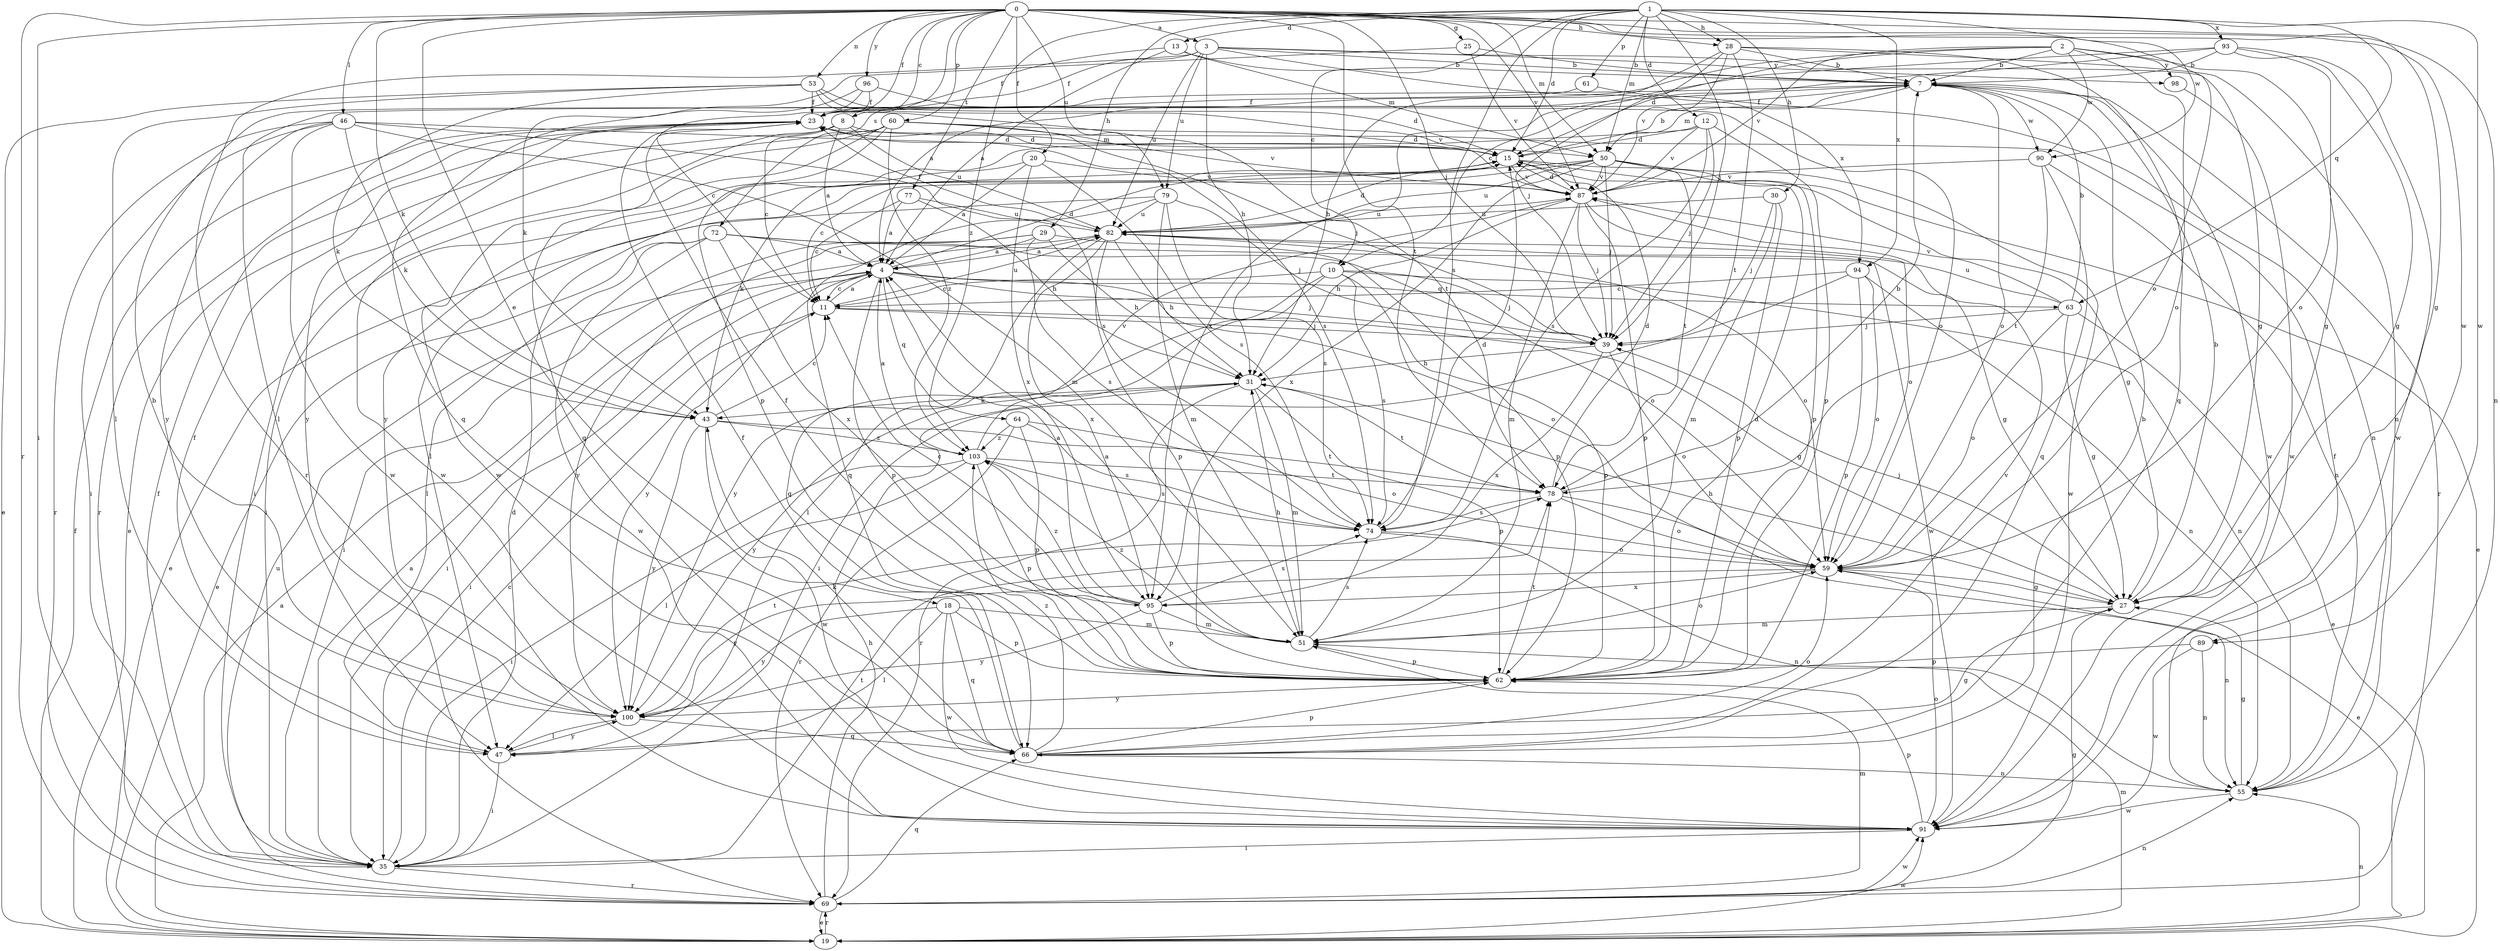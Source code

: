 strict digraph  {
0;
1;
2;
3;
4;
7;
8;
10;
11;
12;
13;
15;
18;
19;
20;
23;
25;
27;
28;
29;
30;
31;
35;
39;
43;
46;
47;
50;
51;
53;
55;
59;
60;
61;
62;
63;
64;
66;
69;
72;
74;
77;
78;
79;
82;
87;
89;
90;
91;
93;
94;
95;
96;
98;
100;
103;
0 -> 3  [label=a];
0 -> 8  [label=c];
0 -> 18  [label=e];
0 -> 20  [label=f];
0 -> 23  [label=f];
0 -> 25  [label=g];
0 -> 27  [label=g];
0 -> 28  [label=h];
0 -> 35  [label=i];
0 -> 39  [label=j];
0 -> 43  [label=k];
0 -> 46  [label=l];
0 -> 50  [label=m];
0 -> 53  [label=n];
0 -> 55  [label=n];
0 -> 59  [label=o];
0 -> 60  [label=p];
0 -> 69  [label=r];
0 -> 72  [label=s];
0 -> 77  [label=t];
0 -> 78  [label=t];
0 -> 79  [label=u];
0 -> 87  [label=v];
0 -> 89  [label=w];
0 -> 96  [label=y];
1 -> 10  [label=c];
1 -> 12  [label=d];
1 -> 13  [label=d];
1 -> 15  [label=d];
1 -> 28  [label=h];
1 -> 29  [label=h];
1 -> 30  [label=h];
1 -> 39  [label=j];
1 -> 50  [label=m];
1 -> 61  [label=p];
1 -> 63  [label=q];
1 -> 74  [label=s];
1 -> 89  [label=w];
1 -> 90  [label=w];
1 -> 93  [label=x];
1 -> 94  [label=x];
1 -> 103  [label=z];
2 -> 4  [label=a];
2 -> 7  [label=b];
2 -> 10  [label=c];
2 -> 27  [label=g];
2 -> 59  [label=o];
2 -> 87  [label=v];
2 -> 90  [label=w];
2 -> 98  [label=y];
3 -> 7  [label=b];
3 -> 23  [label=f];
3 -> 27  [label=g];
3 -> 31  [label=h];
3 -> 69  [label=r];
3 -> 79  [label=u];
3 -> 82  [label=u];
3 -> 94  [label=x];
3 -> 98  [label=y];
4 -> 11  [label=c];
4 -> 15  [label=d];
4 -> 35  [label=i];
4 -> 39  [label=j];
4 -> 59  [label=o];
4 -> 62  [label=p];
4 -> 63  [label=q];
4 -> 64  [label=q];
4 -> 100  [label=y];
7 -> 23  [label=f];
7 -> 47  [label=l];
7 -> 50  [label=m];
7 -> 59  [label=o];
7 -> 69  [label=r];
7 -> 90  [label=w];
7 -> 91  [label=w];
8 -> 4  [label=a];
8 -> 11  [label=c];
8 -> 19  [label=e];
8 -> 50  [label=m];
8 -> 82  [label=u];
8 -> 91  [label=w];
10 -> 11  [label=c];
10 -> 39  [label=j];
10 -> 47  [label=l];
10 -> 55  [label=n];
10 -> 62  [label=p];
10 -> 74  [label=s];
10 -> 100  [label=y];
11 -> 4  [label=a];
11 -> 27  [label=g];
11 -> 35  [label=i];
11 -> 39  [label=j];
11 -> 82  [label=u];
12 -> 15  [label=d];
12 -> 39  [label=j];
12 -> 62  [label=p];
12 -> 74  [label=s];
12 -> 87  [label=v];
12 -> 100  [label=y];
13 -> 4  [label=a];
13 -> 7  [label=b];
13 -> 23  [label=f];
13 -> 50  [label=m];
15 -> 7  [label=b];
15 -> 19  [label=e];
15 -> 27  [label=g];
15 -> 43  [label=k];
15 -> 87  [label=v];
18 -> 47  [label=l];
18 -> 51  [label=m];
18 -> 62  [label=p];
18 -> 66  [label=q];
18 -> 91  [label=w];
18 -> 100  [label=y];
19 -> 4  [label=a];
19 -> 23  [label=f];
19 -> 51  [label=m];
19 -> 55  [label=n];
19 -> 69  [label=r];
19 -> 91  [label=w];
20 -> 4  [label=a];
20 -> 35  [label=i];
20 -> 74  [label=s];
20 -> 87  [label=v];
20 -> 95  [label=x];
23 -> 15  [label=d];
23 -> 69  [label=r];
23 -> 74  [label=s];
23 -> 100  [label=y];
25 -> 7  [label=b];
25 -> 43  [label=k];
25 -> 87  [label=v];
27 -> 7  [label=b];
27 -> 31  [label=h];
27 -> 39  [label=j];
27 -> 51  [label=m];
28 -> 7  [label=b];
28 -> 31  [label=h];
28 -> 39  [label=j];
28 -> 55  [label=n];
28 -> 66  [label=q];
28 -> 78  [label=t];
28 -> 87  [label=v];
29 -> 4  [label=a];
29 -> 31  [label=h];
29 -> 35  [label=i];
29 -> 62  [label=p];
29 -> 74  [label=s];
29 -> 100  [label=y];
30 -> 39  [label=j];
30 -> 51  [label=m];
30 -> 62  [label=p];
30 -> 82  [label=u];
31 -> 43  [label=k];
31 -> 51  [label=m];
31 -> 62  [label=p];
31 -> 69  [label=r];
31 -> 78  [label=t];
31 -> 100  [label=y];
35 -> 4  [label=a];
35 -> 11  [label=c];
35 -> 15  [label=d];
35 -> 23  [label=f];
35 -> 69  [label=r];
35 -> 78  [label=t];
39 -> 31  [label=h];
39 -> 59  [label=o];
39 -> 95  [label=x];
43 -> 11  [label=c];
43 -> 78  [label=t];
43 -> 91  [label=w];
43 -> 100  [label=y];
43 -> 103  [label=z];
46 -> 15  [label=d];
46 -> 35  [label=i];
46 -> 43  [label=k];
46 -> 51  [label=m];
46 -> 69  [label=r];
46 -> 74  [label=s];
46 -> 91  [label=w];
46 -> 100  [label=y];
47 -> 23  [label=f];
47 -> 27  [label=g];
47 -> 35  [label=i];
47 -> 100  [label=y];
50 -> 11  [label=c];
50 -> 39  [label=j];
50 -> 47  [label=l];
50 -> 62  [label=p];
50 -> 78  [label=t];
50 -> 82  [label=u];
50 -> 87  [label=v];
50 -> 91  [label=w];
50 -> 95  [label=x];
51 -> 4  [label=a];
51 -> 31  [label=h];
51 -> 59  [label=o];
51 -> 62  [label=p];
51 -> 74  [label=s];
51 -> 103  [label=z];
53 -> 15  [label=d];
53 -> 19  [label=e];
53 -> 23  [label=f];
53 -> 43  [label=k];
53 -> 47  [label=l];
53 -> 78  [label=t];
53 -> 87  [label=v];
55 -> 23  [label=f];
55 -> 27  [label=g];
55 -> 91  [label=w];
59 -> 27  [label=g];
59 -> 55  [label=n];
59 -> 95  [label=x];
59 -> 100  [label=y];
60 -> 15  [label=d];
60 -> 35  [label=i];
60 -> 39  [label=j];
60 -> 62  [label=p];
60 -> 66  [label=q];
60 -> 87  [label=v];
60 -> 91  [label=w];
60 -> 103  [label=z];
61 -> 23  [label=f];
61 -> 55  [label=n];
62 -> 15  [label=d];
62 -> 23  [label=f];
62 -> 78  [label=t];
62 -> 100  [label=y];
63 -> 7  [label=b];
63 -> 19  [label=e];
63 -> 27  [label=g];
63 -> 39  [label=j];
63 -> 59  [label=o];
63 -> 82  [label=u];
63 -> 87  [label=v];
64 -> 59  [label=o];
64 -> 62  [label=p];
64 -> 69  [label=r];
64 -> 74  [label=s];
64 -> 103  [label=z];
66 -> 7  [label=b];
66 -> 23  [label=f];
66 -> 43  [label=k];
66 -> 55  [label=n];
66 -> 59  [label=o];
66 -> 62  [label=p];
66 -> 87  [label=v];
66 -> 103  [label=z];
69 -> 19  [label=e];
69 -> 27  [label=g];
69 -> 31  [label=h];
69 -> 51  [label=m];
69 -> 55  [label=n];
69 -> 66  [label=q];
69 -> 82  [label=u];
69 -> 91  [label=w];
72 -> 4  [label=a];
72 -> 19  [label=e];
72 -> 27  [label=g];
72 -> 47  [label=l];
72 -> 59  [label=o];
72 -> 91  [label=w];
72 -> 95  [label=x];
74 -> 15  [label=d];
74 -> 55  [label=n];
74 -> 59  [label=o];
77 -> 4  [label=a];
77 -> 11  [label=c];
77 -> 31  [label=h];
77 -> 82  [label=u];
78 -> 7  [label=b];
78 -> 15  [label=d];
78 -> 19  [label=e];
78 -> 59  [label=o];
78 -> 74  [label=s];
79 -> 19  [label=e];
79 -> 39  [label=j];
79 -> 51  [label=m];
79 -> 66  [label=q];
79 -> 74  [label=s];
79 -> 82  [label=u];
82 -> 4  [label=a];
82 -> 15  [label=d];
82 -> 23  [label=f];
82 -> 31  [label=h];
82 -> 59  [label=o];
82 -> 62  [label=p];
82 -> 66  [label=q];
82 -> 91  [label=w];
82 -> 95  [label=x];
87 -> 15  [label=d];
87 -> 31  [label=h];
87 -> 39  [label=j];
87 -> 51  [label=m];
87 -> 59  [label=o];
87 -> 62  [label=p];
87 -> 82  [label=u];
89 -> 55  [label=n];
89 -> 62  [label=p];
89 -> 91  [label=w];
90 -> 55  [label=n];
90 -> 66  [label=q];
90 -> 78  [label=t];
90 -> 87  [label=v];
91 -> 35  [label=i];
91 -> 59  [label=o];
91 -> 62  [label=p];
93 -> 7  [label=b];
93 -> 15  [label=d];
93 -> 27  [label=g];
93 -> 59  [label=o];
93 -> 91  [label=w];
93 -> 95  [label=x];
94 -> 11  [label=c];
94 -> 35  [label=i];
94 -> 55  [label=n];
94 -> 59  [label=o];
94 -> 62  [label=p];
95 -> 4  [label=a];
95 -> 11  [label=c];
95 -> 51  [label=m];
95 -> 62  [label=p];
95 -> 74  [label=s];
95 -> 100  [label=y];
95 -> 103  [label=z];
96 -> 11  [label=c];
96 -> 23  [label=f];
96 -> 59  [label=o];
96 -> 66  [label=q];
98 -> 91  [label=w];
100 -> 7  [label=b];
100 -> 47  [label=l];
100 -> 66  [label=q];
100 -> 78  [label=t];
103 -> 4  [label=a];
103 -> 35  [label=i];
103 -> 47  [label=l];
103 -> 62  [label=p];
103 -> 74  [label=s];
103 -> 78  [label=t];
103 -> 87  [label=v];
}
